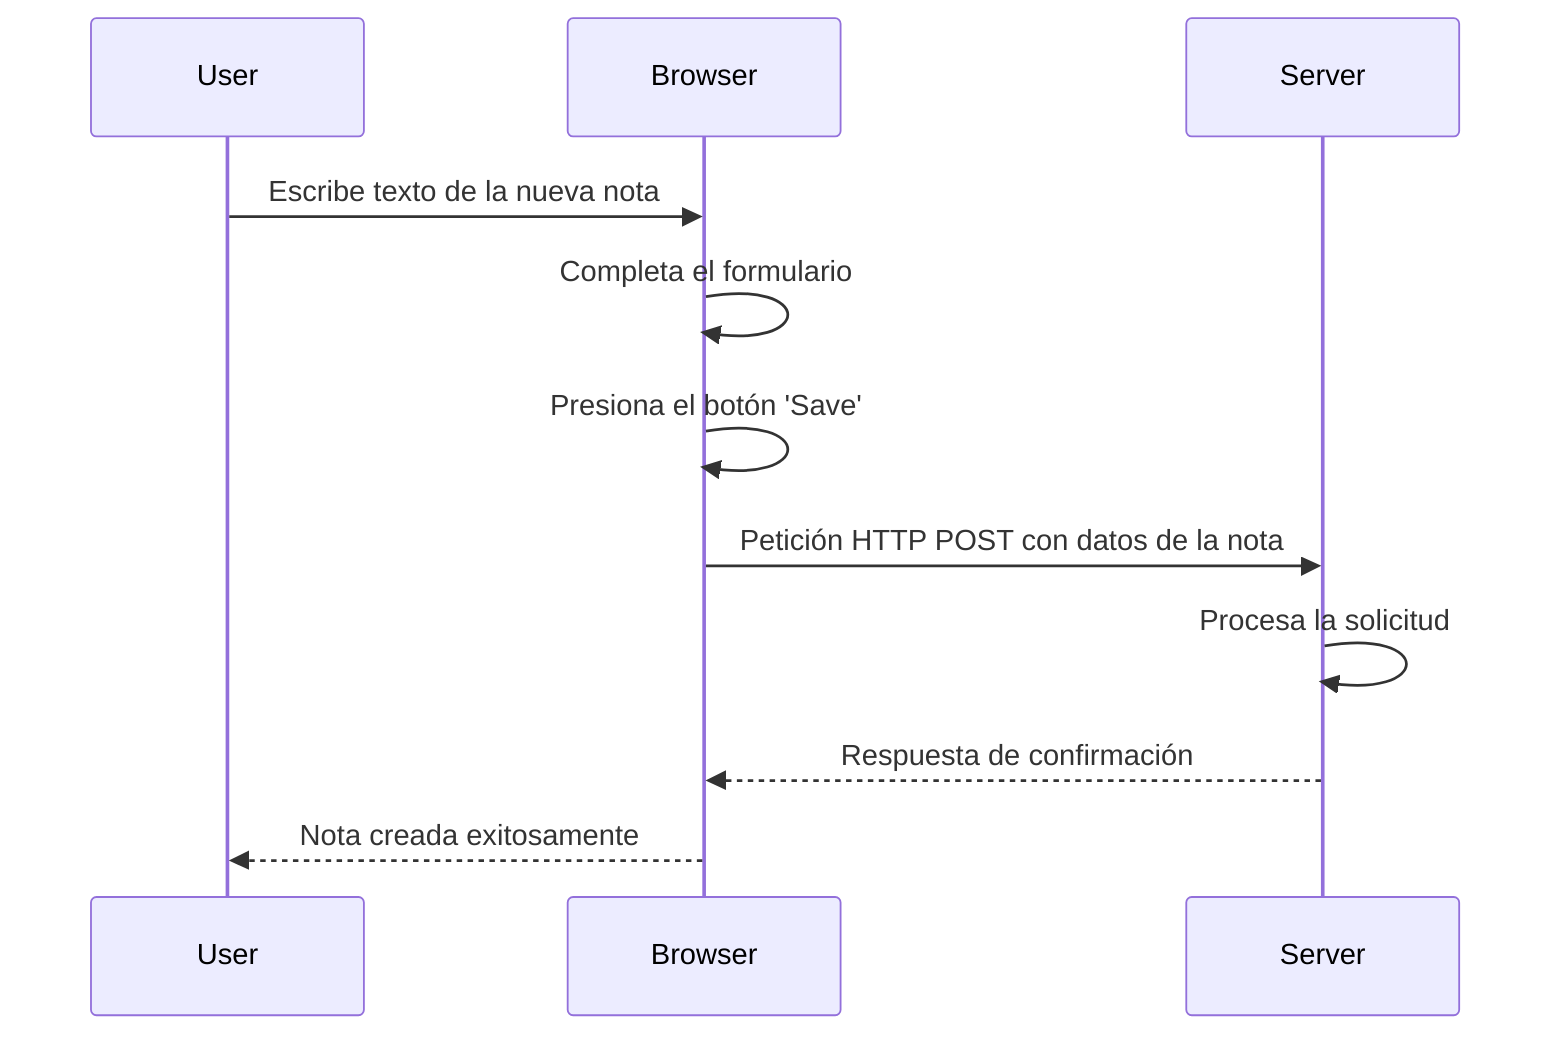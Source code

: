 sequenceDiagram
    participant User
    participant Browser
    participant Server
    User->>Browser: Escribe texto de la nueva nota
    Browser->>Browser: Completa el formulario
    Browser->>Browser: Presiona el botón 'Save'
    Browser->>Server: Petición HTTP POST con datos de la nota
    Server->>Server: Procesa la solicitud
    Server-->>Browser: Respuesta de confirmación
    Browser-->>User: Nota creada exitosamente